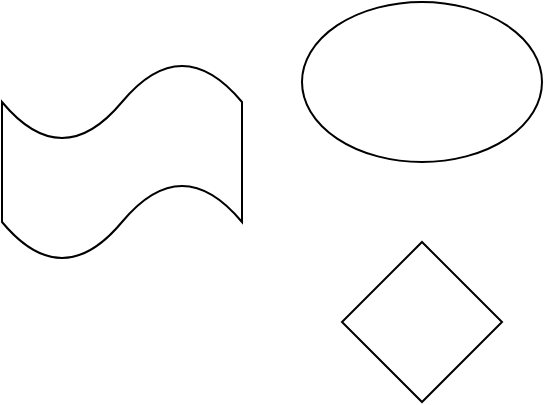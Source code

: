 <mxfile version="21.6.1" type="github">
  <diagram name="第 1 页" id="i7ZTgh6w6pdTiHMnZ6rR">
    <mxGraphModel dx="573" dy="608" grid="1" gridSize="10" guides="1" tooltips="1" connect="1" arrows="1" fold="1" page="1" pageScale="1" pageWidth="827" pageHeight="1169" math="0" shadow="0">
      <root>
        <mxCell id="0" />
        <mxCell id="1" parent="0" />
        <mxCell id="4ACaAMK4-qrM08XvFJvG-1" value="" style="rhombus;whiteSpace=wrap;html=1;" vertex="1" parent="1">
          <mxGeometry x="220" y="290" width="80" height="80" as="geometry" />
        </mxCell>
        <mxCell id="4ACaAMK4-qrM08XvFJvG-2" value="" style="ellipse;whiteSpace=wrap;html=1;" vertex="1" parent="1">
          <mxGeometry x="200" y="170" width="120" height="80" as="geometry" />
        </mxCell>
        <mxCell id="4ACaAMK4-qrM08XvFJvG-3" value="" style="shape=tape;whiteSpace=wrap;html=1;" vertex="1" parent="1">
          <mxGeometry x="50" y="200" width="120" height="100" as="geometry" />
        </mxCell>
      </root>
    </mxGraphModel>
  </diagram>
</mxfile>
